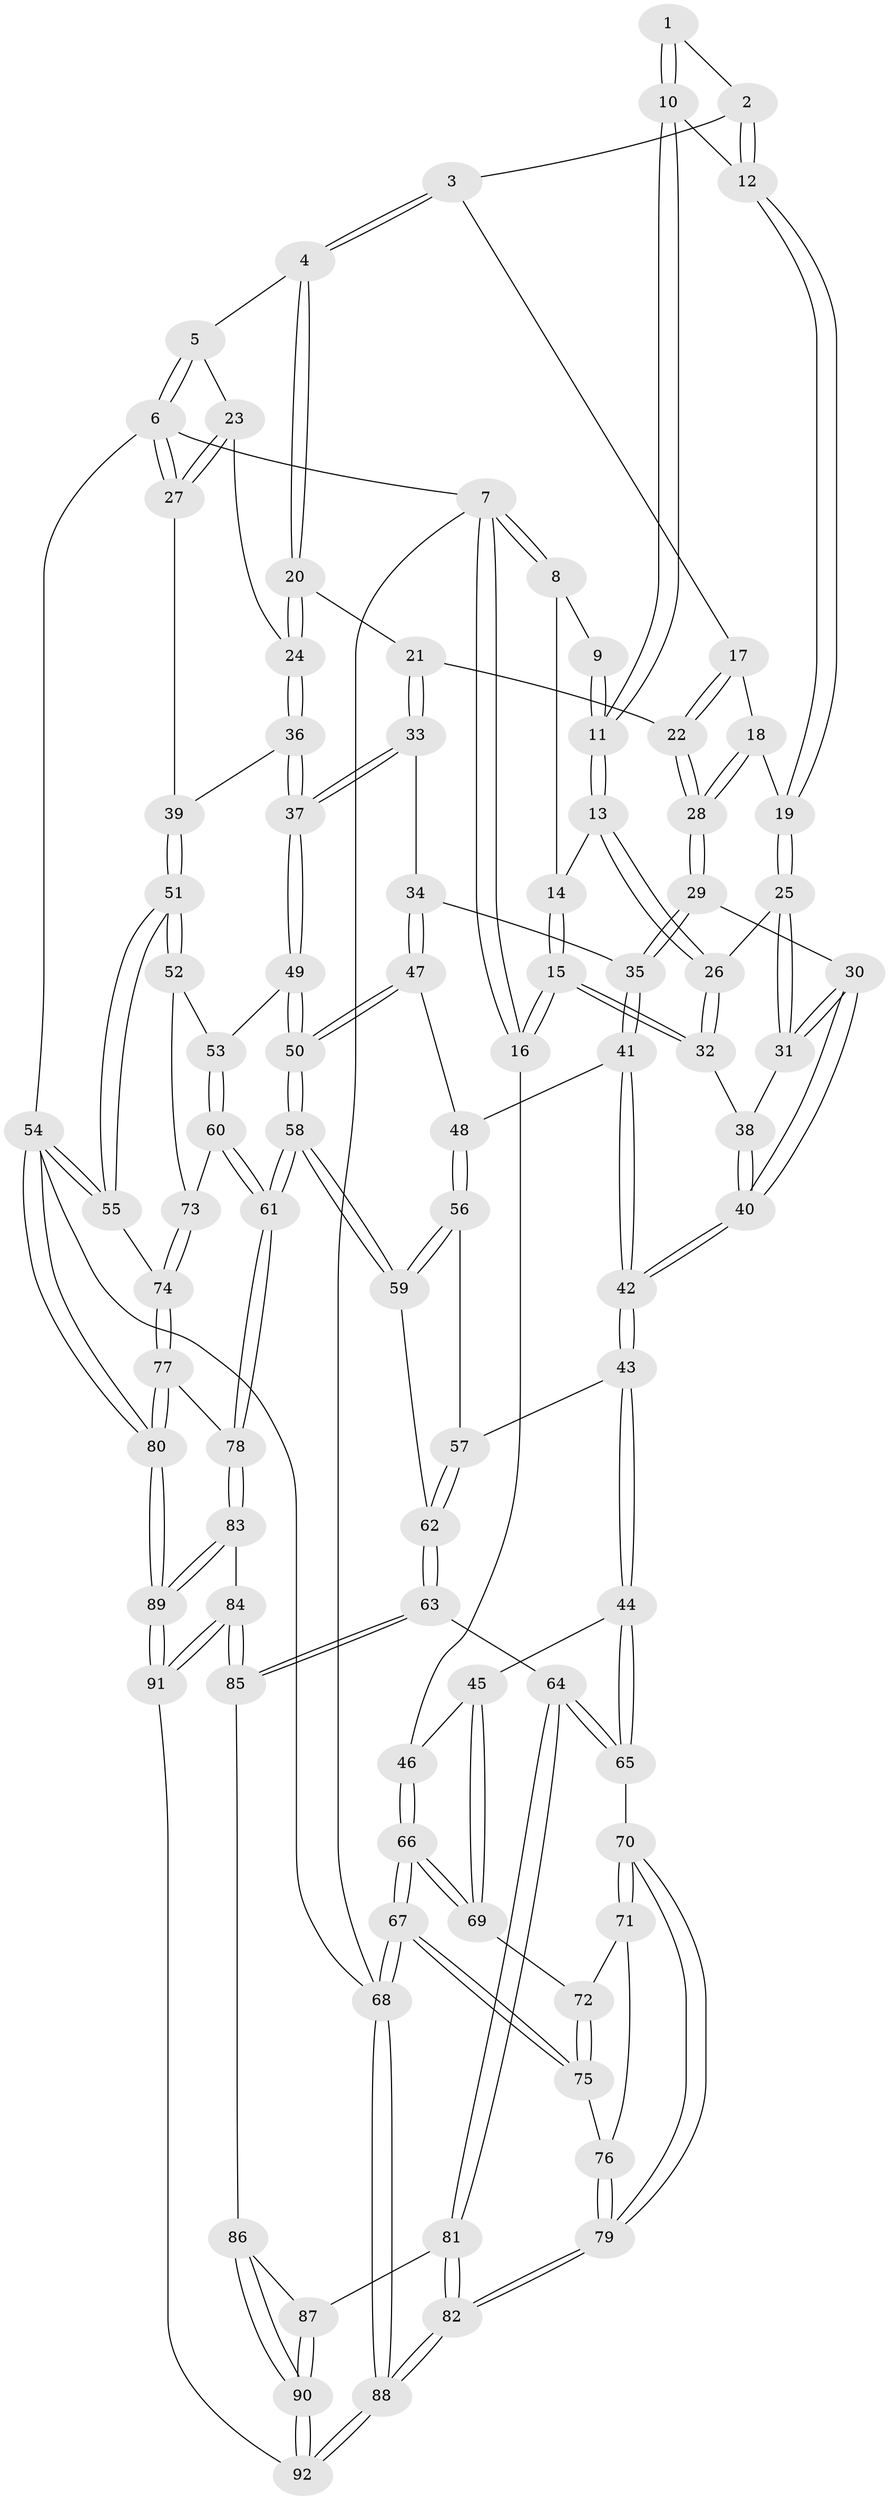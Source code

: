 // coarse degree distribution, {3: 0.14814814814814814, 5: 0.24074074074074073, 4: 0.5370370370370371, 6: 0.037037037037037035, 7: 0.018518518518518517, 2: 0.018518518518518517}
// Generated by graph-tools (version 1.1) at 2025/24/03/03/25 07:24:35]
// undirected, 92 vertices, 227 edges
graph export_dot {
graph [start="1"]
  node [color=gray90,style=filled];
  1 [pos="+0.32404992009586664+0"];
  2 [pos="+0.3263847398829521+0"];
  3 [pos="+0.4630430855896071+0"];
  4 [pos="+0.7045463173841274+0"];
  5 [pos="+1+0"];
  6 [pos="+1+0"];
  7 [pos="+0+0"];
  8 [pos="+0+0"];
  9 [pos="+0.18373229656112+0"];
  10 [pos="+0.25080897845911393+0.04652351012539268"];
  11 [pos="+0.17092702507037486+0.09577241077303843"];
  12 [pos="+0.30991860591346504+0.10285143297588187"];
  13 [pos="+0.14995316689926688+0.12590281663890418"];
  14 [pos="+0.035130088945552855+0"];
  15 [pos="+0.06094323276294602+0.22036751743672858"];
  16 [pos="+0+0.3123097425750658"];
  17 [pos="+0.45750273233570804+0"];
  18 [pos="+0.33673128450038475+0.12974942966153216"];
  19 [pos="+0.32950816287076223+0.1300501317233969"];
  20 [pos="+0.7232557571399938+0.02098252406926719"];
  21 [pos="+0.6252090804212987+0.14123303519697453"];
  22 [pos="+0.4832810075161874+0.14486298509268852"];
  23 [pos="+0.9430581582323883+0.11771739734817796"];
  24 [pos="+0.8418627318766944+0.16689004825654968"];
  25 [pos="+0.26364528784676916+0.17409575322957155"];
  26 [pos="+0.1408306895562505+0.15925659851507104"];
  27 [pos="+1+0.18076533973368866"];
  28 [pos="+0.44197770981171897+0.1899942254912369"];
  29 [pos="+0.4412125305510425+0.23814963567154485"];
  30 [pos="+0.3132670235253271+0.30055734765373243"];
  31 [pos="+0.29258526851574096+0.2591499299512992"];
  32 [pos="+0.06649354184334776+0.21949596225479184"];
  33 [pos="+0.6396560828931763+0.28615751000775586"];
  34 [pos="+0.5416487329571371+0.3263143212056452"];
  35 [pos="+0.4829767863360507+0.29219718476223483"];
  36 [pos="+0.843332803315064+0.22496683815616253"];
  37 [pos="+0.8186652828216673+0.36342441361604344"];
  38 [pos="+0.09216331404944714+0.240234153522725"];
  39 [pos="+1+0.21337046477505786"];
  40 [pos="+0.2651827588050053+0.39678424714106114"];
  41 [pos="+0.35973948112143783+0.441429103948142"];
  42 [pos="+0.2732913307476164+0.45387332315818546"];
  43 [pos="+0.24868273437909574+0.5017889469211972"];
  44 [pos="+0.1941589000901469+0.5365563853980841"];
  45 [pos="+0.1917153857852175+0.5365269872884827"];
  46 [pos="+0+0.3644501521612898"];
  47 [pos="+0.5364978396698064+0.4786698024294915"];
  48 [pos="+0.5306507186566112+0.48199133319399146"];
  49 [pos="+0.8367987581325802+0.4062361161564895"];
  50 [pos="+0.6883023525112767+0.5222832297081648"];
  51 [pos="+1+0.4898009280104725"];
  52 [pos="+1+0.47684651509315296"];
  53 [pos="+0.8769225490773019+0.4260913922407502"];
  54 [pos="+1+1"];
  55 [pos="+1+0.5780351599825324"];
  56 [pos="+0.49845790998063055+0.553143254947205"];
  57 [pos="+0.3228879590002111+0.5623155547152295"];
  58 [pos="+0.671228034283235+0.7596848444569023"];
  59 [pos="+0.48610659108128385+0.7262652128571951"];
  60 [pos="+0.7944675185755157+0.6983932597165257"];
  61 [pos="+0.6861823081674305+0.7753599957828331"];
  62 [pos="+0.4449133554533509+0.7398579527191118"];
  63 [pos="+0.4256988027861196+0.7586964331166648"];
  64 [pos="+0.3905420880405471+0.7690885463028416"];
  65 [pos="+0.20685703324234966+0.6172246840802782"];
  66 [pos="+0+0.5761233150568374"];
  67 [pos="+0+0.9260404374477023"];
  68 [pos="+0+1"];
  69 [pos="+0.0761603279361503+0.6486033017518463"];
  70 [pos="+0.18890893486994004+0.7810344237736069"];
  71 [pos="+0.09185881005540367+0.7188978370807567"];
  72 [pos="+0.06917928943957533+0.692008121629744"];
  73 [pos="+0.8757931693634671+0.6698407495122733"];
  74 [pos="+0.9321245145169541+0.7529765188350005"];
  75 [pos="+0+0.7891360672245986"];
  76 [pos="+0.062115978254487295+0.7668766280779832"];
  77 [pos="+0.9163699551986272+0.7873424625736946"];
  78 [pos="+0.6909574169652372+0.786620501007244"];
  79 [pos="+0.20408496525535283+0.8390825861495594"];
  80 [pos="+1+1"];
  81 [pos="+0.23076404906356665+0.8585533304971406"];
  82 [pos="+0.2123998909667513+0.8608183601416995"];
  83 [pos="+0.6982701481770137+0.8795238753131953"];
  84 [pos="+0.47669900732739146+0.9318884312146722"];
  85 [pos="+0.45345887720163885+0.9142053899608813"];
  86 [pos="+0.4079686833792331+0.9438581846234485"];
  87 [pos="+0.31682663828857954+0.9268284294273096"];
  88 [pos="+0+1"];
  89 [pos="+0.8287442475457774+1"];
  90 [pos="+0.37667009902329734+1"];
  91 [pos="+0.5428660172661071+1"];
  92 [pos="+0.3829695212303193+1"];
  1 -- 2;
  1 -- 10;
  1 -- 10;
  2 -- 3;
  2 -- 12;
  2 -- 12;
  3 -- 4;
  3 -- 4;
  3 -- 17;
  4 -- 5;
  4 -- 20;
  4 -- 20;
  5 -- 6;
  5 -- 6;
  5 -- 23;
  6 -- 7;
  6 -- 27;
  6 -- 27;
  6 -- 54;
  7 -- 8;
  7 -- 8;
  7 -- 16;
  7 -- 16;
  7 -- 68;
  8 -- 9;
  8 -- 14;
  9 -- 11;
  9 -- 11;
  10 -- 11;
  10 -- 11;
  10 -- 12;
  11 -- 13;
  11 -- 13;
  12 -- 19;
  12 -- 19;
  13 -- 14;
  13 -- 26;
  13 -- 26;
  14 -- 15;
  14 -- 15;
  15 -- 16;
  15 -- 16;
  15 -- 32;
  15 -- 32;
  16 -- 46;
  17 -- 18;
  17 -- 22;
  17 -- 22;
  18 -- 19;
  18 -- 28;
  18 -- 28;
  19 -- 25;
  19 -- 25;
  20 -- 21;
  20 -- 24;
  20 -- 24;
  21 -- 22;
  21 -- 33;
  21 -- 33;
  22 -- 28;
  22 -- 28;
  23 -- 24;
  23 -- 27;
  23 -- 27;
  24 -- 36;
  24 -- 36;
  25 -- 26;
  25 -- 31;
  25 -- 31;
  26 -- 32;
  26 -- 32;
  27 -- 39;
  28 -- 29;
  28 -- 29;
  29 -- 30;
  29 -- 35;
  29 -- 35;
  30 -- 31;
  30 -- 31;
  30 -- 40;
  30 -- 40;
  31 -- 38;
  32 -- 38;
  33 -- 34;
  33 -- 37;
  33 -- 37;
  34 -- 35;
  34 -- 47;
  34 -- 47;
  35 -- 41;
  35 -- 41;
  36 -- 37;
  36 -- 37;
  36 -- 39;
  37 -- 49;
  37 -- 49;
  38 -- 40;
  38 -- 40;
  39 -- 51;
  39 -- 51;
  40 -- 42;
  40 -- 42;
  41 -- 42;
  41 -- 42;
  41 -- 48;
  42 -- 43;
  42 -- 43;
  43 -- 44;
  43 -- 44;
  43 -- 57;
  44 -- 45;
  44 -- 65;
  44 -- 65;
  45 -- 46;
  45 -- 69;
  45 -- 69;
  46 -- 66;
  46 -- 66;
  47 -- 48;
  47 -- 50;
  47 -- 50;
  48 -- 56;
  48 -- 56;
  49 -- 50;
  49 -- 50;
  49 -- 53;
  50 -- 58;
  50 -- 58;
  51 -- 52;
  51 -- 52;
  51 -- 55;
  51 -- 55;
  52 -- 53;
  52 -- 73;
  53 -- 60;
  53 -- 60;
  54 -- 55;
  54 -- 55;
  54 -- 80;
  54 -- 80;
  54 -- 68;
  55 -- 74;
  56 -- 57;
  56 -- 59;
  56 -- 59;
  57 -- 62;
  57 -- 62;
  58 -- 59;
  58 -- 59;
  58 -- 61;
  58 -- 61;
  59 -- 62;
  60 -- 61;
  60 -- 61;
  60 -- 73;
  61 -- 78;
  61 -- 78;
  62 -- 63;
  62 -- 63;
  63 -- 64;
  63 -- 85;
  63 -- 85;
  64 -- 65;
  64 -- 65;
  64 -- 81;
  64 -- 81;
  65 -- 70;
  66 -- 67;
  66 -- 67;
  66 -- 69;
  66 -- 69;
  67 -- 68;
  67 -- 68;
  67 -- 75;
  67 -- 75;
  68 -- 88;
  68 -- 88;
  69 -- 72;
  70 -- 71;
  70 -- 71;
  70 -- 79;
  70 -- 79;
  71 -- 72;
  71 -- 76;
  72 -- 75;
  72 -- 75;
  73 -- 74;
  73 -- 74;
  74 -- 77;
  74 -- 77;
  75 -- 76;
  76 -- 79;
  76 -- 79;
  77 -- 78;
  77 -- 80;
  77 -- 80;
  78 -- 83;
  78 -- 83;
  79 -- 82;
  79 -- 82;
  80 -- 89;
  80 -- 89;
  81 -- 82;
  81 -- 82;
  81 -- 87;
  82 -- 88;
  82 -- 88;
  83 -- 84;
  83 -- 89;
  83 -- 89;
  84 -- 85;
  84 -- 85;
  84 -- 91;
  84 -- 91;
  85 -- 86;
  86 -- 87;
  86 -- 90;
  86 -- 90;
  87 -- 90;
  87 -- 90;
  88 -- 92;
  88 -- 92;
  89 -- 91;
  89 -- 91;
  90 -- 92;
  90 -- 92;
  91 -- 92;
}

